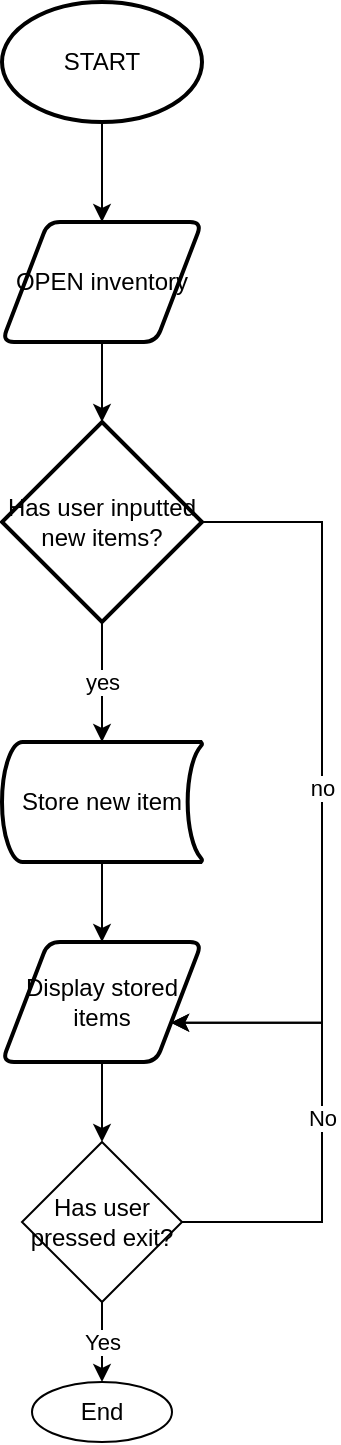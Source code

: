 <mxfile version="14.6.13" type="device"><diagram id="fDSs1Wd-RQqnvrEK03yT" name="Page-1"><mxGraphModel dx="1422" dy="814" grid="1" gridSize="10" guides="1" tooltips="1" connect="1" arrows="1" fold="1" page="1" pageScale="1" pageWidth="850" pageHeight="1100" math="0" shadow="0"><root><mxCell id="0"/><mxCell id="1" parent="0"/><mxCell id="XEj1Kibn5439AOzOs9cr-21" style="edgeStyle=orthogonalEdgeStyle;rounded=0;orthogonalLoop=1;jettySize=auto;html=1;entryX=0.5;entryY=0;entryDx=0;entryDy=0;" parent="1" source="XEj1Kibn5439AOzOs9cr-19" target="XEj1Kibn5439AOzOs9cr-20" edge="1"><mxGeometry relative="1" as="geometry"/></mxCell><mxCell id="XEj1Kibn5439AOzOs9cr-19" value="START" style="strokeWidth=2;html=1;shape=mxgraph.flowchart.start_1;whiteSpace=wrap;" parent="1" vertex="1"><mxGeometry x="320" y="50" width="100" height="60" as="geometry"/></mxCell><mxCell id="XEj1Kibn5439AOzOs9cr-23" style="edgeStyle=orthogonalEdgeStyle;rounded=0;orthogonalLoop=1;jettySize=auto;html=1;entryX=0.5;entryY=0;entryDx=0;entryDy=0;entryPerimeter=0;" parent="1" source="XEj1Kibn5439AOzOs9cr-20" target="XEj1Kibn5439AOzOs9cr-22" edge="1"><mxGeometry relative="1" as="geometry"/></mxCell><mxCell id="XEj1Kibn5439AOzOs9cr-20" value="OPEN inventory" style="shape=parallelogram;html=1;strokeWidth=2;perimeter=parallelogramPerimeter;whiteSpace=wrap;rounded=1;arcSize=12;size=0.23;" parent="1" vertex="1"><mxGeometry x="320" y="160" width="100" height="60" as="geometry"/></mxCell><mxCell id="XEj1Kibn5439AOzOs9cr-25" value="yes" style="edgeStyle=orthogonalEdgeStyle;rounded=0;orthogonalLoop=1;jettySize=auto;html=1;entryX=0.5;entryY=0;entryDx=0;entryDy=0;entryPerimeter=0;" parent="1" source="XEj1Kibn5439AOzOs9cr-22" target="XEj1Kibn5439AOzOs9cr-24" edge="1"><mxGeometry relative="1" as="geometry"/></mxCell><mxCell id="XEj1Kibn5439AOzOs9cr-29" value="no" style="edgeStyle=orthogonalEdgeStyle;rounded=0;orthogonalLoop=1;jettySize=auto;html=1;entryX=1;entryY=0.75;entryDx=0;entryDy=0;" parent="1" source="XEj1Kibn5439AOzOs9cr-22" target="XEj1Kibn5439AOzOs9cr-27" edge="1"><mxGeometry relative="1" as="geometry"><Array as="points"><mxPoint x="480" y="310"/><mxPoint x="480" y="560"/></Array></mxGeometry></mxCell><mxCell id="XEj1Kibn5439AOzOs9cr-22" value="Has user inputted new items?" style="strokeWidth=2;html=1;shape=mxgraph.flowchart.decision;whiteSpace=wrap;" parent="1" vertex="1"><mxGeometry x="320" y="260" width="100" height="100" as="geometry"/></mxCell><mxCell id="XEj1Kibn5439AOzOs9cr-28" style="edgeStyle=orthogonalEdgeStyle;rounded=0;orthogonalLoop=1;jettySize=auto;html=1;" parent="1" source="XEj1Kibn5439AOzOs9cr-24" target="XEj1Kibn5439AOzOs9cr-27" edge="1"><mxGeometry relative="1" as="geometry"/></mxCell><mxCell id="XEj1Kibn5439AOzOs9cr-24" value="Store new item" style="strokeWidth=2;html=1;shape=mxgraph.flowchart.stored_data;whiteSpace=wrap;" parent="1" vertex="1"><mxGeometry x="320" y="420" width="100" height="60" as="geometry"/></mxCell><mxCell id="uBSi11WO7JBcUE3RHTxs-2" style="edgeStyle=orthogonalEdgeStyle;rounded=0;orthogonalLoop=1;jettySize=auto;html=1;entryX=0.5;entryY=0;entryDx=0;entryDy=0;" edge="1" parent="1" source="XEj1Kibn5439AOzOs9cr-27" target="uBSi11WO7JBcUE3RHTxs-1"><mxGeometry relative="1" as="geometry"/></mxCell><mxCell id="XEj1Kibn5439AOzOs9cr-27" value="Display stored items" style="shape=parallelogram;html=1;strokeWidth=2;perimeter=parallelogramPerimeter;whiteSpace=wrap;rounded=1;arcSize=12;size=0.23;" parent="1" vertex="1"><mxGeometry x="320" y="520" width="100" height="60" as="geometry"/></mxCell><mxCell id="uBSi11WO7JBcUE3RHTxs-4" value="Yes" style="edgeStyle=orthogonalEdgeStyle;rounded=0;orthogonalLoop=1;jettySize=auto;html=1;" edge="1" parent="1" source="uBSi11WO7JBcUE3RHTxs-1" target="uBSi11WO7JBcUE3RHTxs-3"><mxGeometry relative="1" as="geometry"/></mxCell><mxCell id="uBSi11WO7JBcUE3RHTxs-5" value="No" style="edgeStyle=orthogonalEdgeStyle;rounded=0;orthogonalLoop=1;jettySize=auto;html=1;entryX=1;entryY=0.75;entryDx=0;entryDy=0;" edge="1" parent="1" source="uBSi11WO7JBcUE3RHTxs-1" target="XEj1Kibn5439AOzOs9cr-27"><mxGeometry relative="1" as="geometry"><Array as="points"><mxPoint x="480" y="660"/><mxPoint x="480" y="560"/></Array></mxGeometry></mxCell><mxCell id="uBSi11WO7JBcUE3RHTxs-1" value="Has user pressed exit?" style="rhombus;whiteSpace=wrap;html=1;" vertex="1" parent="1"><mxGeometry x="330" y="620" width="80" height="80" as="geometry"/></mxCell><mxCell id="uBSi11WO7JBcUE3RHTxs-3" value="End" style="ellipse;whiteSpace=wrap;html=1;" vertex="1" parent="1"><mxGeometry x="335" y="740" width="70" height="30" as="geometry"/></mxCell></root></mxGraphModel></diagram></mxfile>
